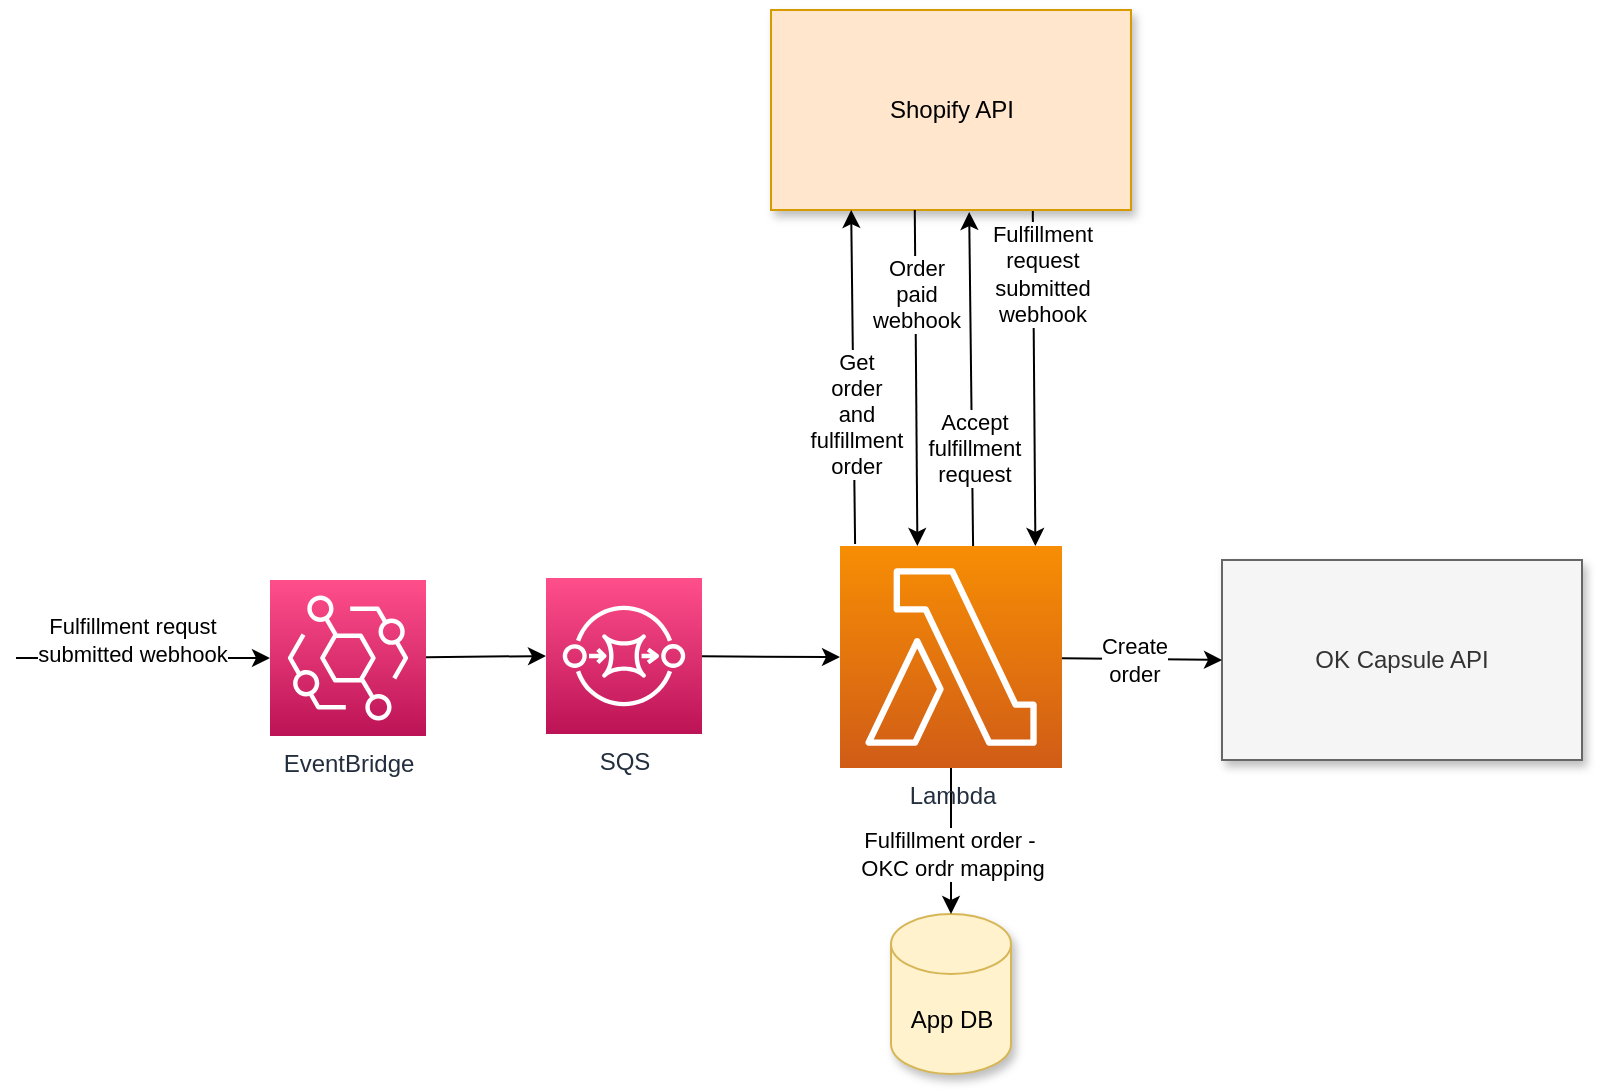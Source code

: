 <mxfile>
    <diagram id="x3iLG8vLVn9O6mab9gTb" name="Page-1">
        <mxGraphModel dx="1009" dy="668" grid="0" gridSize="10" guides="1" tooltips="1" connect="1" arrows="1" fold="1" page="1" pageScale="1" pageWidth="850" pageHeight="1100" math="0" shadow="0">
            <root>
                <mxCell id="0"/>
                <mxCell id="1" parent="0"/>
                <mxCell id="3" value="App DB" style="shape=cylinder3;whiteSpace=wrap;html=1;boundedLbl=1;backgroundOutline=1;size=15;fillColor=#fff2cc;strokeColor=#d6b656;shadow=1;" parent="1" vertex="1">
                    <mxGeometry x="474.5" y="500" width="60" height="80" as="geometry"/>
                </mxCell>
                <mxCell id="4" value="OK Capsule API" style="rounded=0;whiteSpace=wrap;html=1;fillColor=#f5f5f5;strokeColor=#666666;fontColor=#333333;shadow=1;" parent="1" vertex="1">
                    <mxGeometry x="640" y="323" width="180" height="100" as="geometry"/>
                </mxCell>
                <mxCell id="5" value="Accept &lt;br&gt;fulfillment &lt;br&gt;request" style="edgeStyle=none;html=1;startArrow=classic;startFill=1;endArrow=none;endFill=0;" parent="1" edge="1">
                    <mxGeometry x="0.413" y="1" relative="1" as="geometry">
                        <mxPoint x="513.586" y="149" as="sourcePoint"/>
                        <mxPoint x="515.543" y="316" as="targetPoint"/>
                        <mxPoint as="offset"/>
                    </mxGeometry>
                </mxCell>
                <mxCell id="6" style="edgeStyle=none;html=1;startArrow=none;startFill=0;endArrow=classic;endFill=1;" parent="1" edge="1">
                    <mxGeometry relative="1" as="geometry">
                        <mxPoint x="545.389" y="148" as="sourcePoint"/>
                        <mxPoint x="546.696" y="316" as="targetPoint"/>
                    </mxGeometry>
                </mxCell>
                <mxCell id="20" value="Fulfillment&lt;br&gt;request &lt;br&gt;submitted&lt;br&gt;webhook" style="edgeLabel;html=1;align=center;verticalAlign=middle;resizable=0;points=[];" vertex="1" connectable="0" parent="6">
                    <mxGeometry x="0.227" y="1" relative="1" as="geometry">
                        <mxPoint x="3" y="-71" as="offset"/>
                    </mxGeometry>
                </mxCell>
                <mxCell id="8" value="Shopify API" style="rounded=0;whiteSpace=wrap;html=1;fillColor=#ffe6cc;strokeColor=#d79b00;shadow=1;gradientColor=none;" parent="1" vertex="1">
                    <mxGeometry x="414.5" y="48" width="180" height="100" as="geometry"/>
                </mxCell>
                <mxCell id="9" style="edgeStyle=none;html=1;startArrow=classic;startFill=1;endArrow=none;endFill=0;" parent="1" source="12" edge="1">
                    <mxGeometry relative="1" as="geometry">
                        <mxPoint x="37" y="372" as="targetPoint"/>
                    </mxGeometry>
                </mxCell>
                <mxCell id="10" value="Fulfillment requst&lt;br&gt;submitted webhook" style="edgeLabel;html=1;align=center;verticalAlign=middle;resizable=0;points=[];" parent="9" vertex="1" connectable="0">
                    <mxGeometry x="0.329" y="-2" relative="1" as="geometry">
                        <mxPoint x="15" y="-7" as="offset"/>
                    </mxGeometry>
                </mxCell>
                <mxCell id="11" style="edgeStyle=none;html=1;entryX=0;entryY=0.5;entryDx=0;entryDy=0;entryPerimeter=0;startArrow=none;startFill=0;endArrow=classic;endFill=1;" parent="1" source="12" target="19" edge="1">
                    <mxGeometry relative="1" as="geometry"/>
                </mxCell>
                <mxCell id="12" value="EventBridge" style="sketch=0;points=[[0,0,0],[0.25,0,0],[0.5,0,0],[0.75,0,0],[1,0,0],[0,1,0],[0.25,1,0],[0.5,1,0],[0.75,1,0],[1,1,0],[0,0.25,0],[0,0.5,0],[0,0.75,0],[1,0.25,0],[1,0.5,0],[1,0.75,0]];outlineConnect=0;fontColor=#232F3E;gradientColor=#FF4F8B;gradientDirection=north;fillColor=#BC1356;strokeColor=#ffffff;dashed=0;verticalLabelPosition=bottom;verticalAlign=top;align=center;html=1;fontSize=12;fontStyle=0;aspect=fixed;shape=mxgraph.aws4.resourceIcon;resIcon=mxgraph.aws4.eventbridge;" parent="1" vertex="1">
                    <mxGeometry x="164" y="333" width="78" height="78" as="geometry"/>
                </mxCell>
                <mxCell id="13" style="edgeStyle=none;html=1;entryX=0.5;entryY=0;entryDx=0;entryDy=0;entryPerimeter=0;startArrow=none;startFill=0;endArrow=classic;endFill=1;" parent="1" source="17" target="3" edge="1">
                    <mxGeometry relative="1" as="geometry"/>
                </mxCell>
                <mxCell id="14" value="Fulfillment order -&amp;nbsp;&lt;br&gt;OKC ordr mapping" style="edgeLabel;html=1;align=center;verticalAlign=middle;resizable=0;points=[];" parent="13" vertex="1" connectable="0">
                    <mxGeometry x="-0.095" y="2" relative="1" as="geometry">
                        <mxPoint x="-2" y="10" as="offset"/>
                    </mxGeometry>
                </mxCell>
                <mxCell id="15" style="edgeStyle=none;html=1;entryX=0;entryY=0.5;entryDx=0;entryDy=0;startArrow=none;startFill=0;endArrow=classic;endFill=1;" parent="1" source="17" target="4" edge="1">
                    <mxGeometry relative="1" as="geometry"/>
                </mxCell>
                <mxCell id="16" value="Create&lt;br&gt;order" style="edgeLabel;html=1;align=center;verticalAlign=middle;resizable=0;points=[];" parent="15" vertex="1" connectable="0">
                    <mxGeometry x="-0.101" relative="1" as="geometry">
                        <mxPoint as="offset"/>
                    </mxGeometry>
                </mxCell>
                <mxCell id="17" value="Lambda" style="sketch=0;points=[[0,0,0],[0.25,0,0],[0.5,0,0],[0.75,0,0],[1,0,0],[0,1,0],[0.25,1,0],[0.5,1,0],[0.75,1,0],[1,1,0],[0,0.25,0],[0,0.5,0],[0,0.75,0],[1,0.25,0],[1,0.5,0],[1,0.75,0]];outlineConnect=0;fontColor=#232F3E;gradientColor=#F78E04;gradientDirection=north;fillColor=#D05C17;strokeColor=#ffffff;dashed=0;verticalLabelPosition=bottom;verticalAlign=top;align=center;html=1;fontSize=12;fontStyle=0;aspect=fixed;shape=mxgraph.aws4.resourceIcon;resIcon=mxgraph.aws4.lambda;" parent="1" vertex="1">
                    <mxGeometry x="449" y="316" width="111" height="111" as="geometry"/>
                </mxCell>
                <mxCell id="18" style="edgeStyle=none;html=1;entryX=0;entryY=0.5;entryDx=0;entryDy=0;entryPerimeter=0;startArrow=none;startFill=0;endArrow=classic;endFill=1;" parent="1" source="19" target="17" edge="1">
                    <mxGeometry relative="1" as="geometry"/>
                </mxCell>
                <mxCell id="19" value="SQS" style="sketch=0;points=[[0,0,0],[0.25,0,0],[0.5,0,0],[0.75,0,0],[1,0,0],[0,1,0],[0.25,1,0],[0.5,1,0],[0.75,1,0],[1,1,0],[0,0.25,0],[0,0.5,0],[0,0.75,0],[1,0.25,0],[1,0.5,0],[1,0.75,0]];outlineConnect=0;fontColor=#232F3E;gradientColor=#FF4F8B;gradientDirection=north;fillColor=#BC1356;strokeColor=#ffffff;dashed=0;verticalLabelPosition=bottom;verticalAlign=top;align=center;html=1;fontSize=12;fontStyle=0;aspect=fixed;shape=mxgraph.aws4.resourceIcon;resIcon=mxgraph.aws4.sqs;" parent="1" vertex="1">
                    <mxGeometry x="302" y="332" width="78" height="78" as="geometry"/>
                </mxCell>
                <mxCell id="21" style="edgeStyle=none;html=1;startArrow=none;startFill=0;endArrow=classic;endFill=1;" edge="1" parent="1">
                    <mxGeometry relative="1" as="geometry">
                        <mxPoint x="486.389" y="148" as="sourcePoint"/>
                        <mxPoint x="487.696" y="316" as="targetPoint"/>
                    </mxGeometry>
                </mxCell>
                <mxCell id="22" value="Order&lt;br&gt;paid&lt;br&gt;webhook" style="edgeLabel;html=1;align=center;verticalAlign=middle;resizable=0;points=[];" vertex="1" connectable="0" parent="21">
                    <mxGeometry x="0.227" y="1" relative="1" as="geometry">
                        <mxPoint x="-1" y="-61" as="offset"/>
                    </mxGeometry>
                </mxCell>
                <mxCell id="23" value="Get&lt;br&gt;order&lt;br&gt;and&lt;br&gt;fulfillment&lt;br&gt;order" style="edgeStyle=none;html=1;startArrow=classic;startFill=1;endArrow=none;endFill=0;" edge="1" parent="1">
                    <mxGeometry x="0.222" y="1" relative="1" as="geometry">
                        <mxPoint x="454.586" y="148" as="sourcePoint"/>
                        <mxPoint x="456.543" y="315" as="targetPoint"/>
                        <mxPoint as="offset"/>
                    </mxGeometry>
                </mxCell>
            </root>
        </mxGraphModel>
    </diagram>
</mxfile>